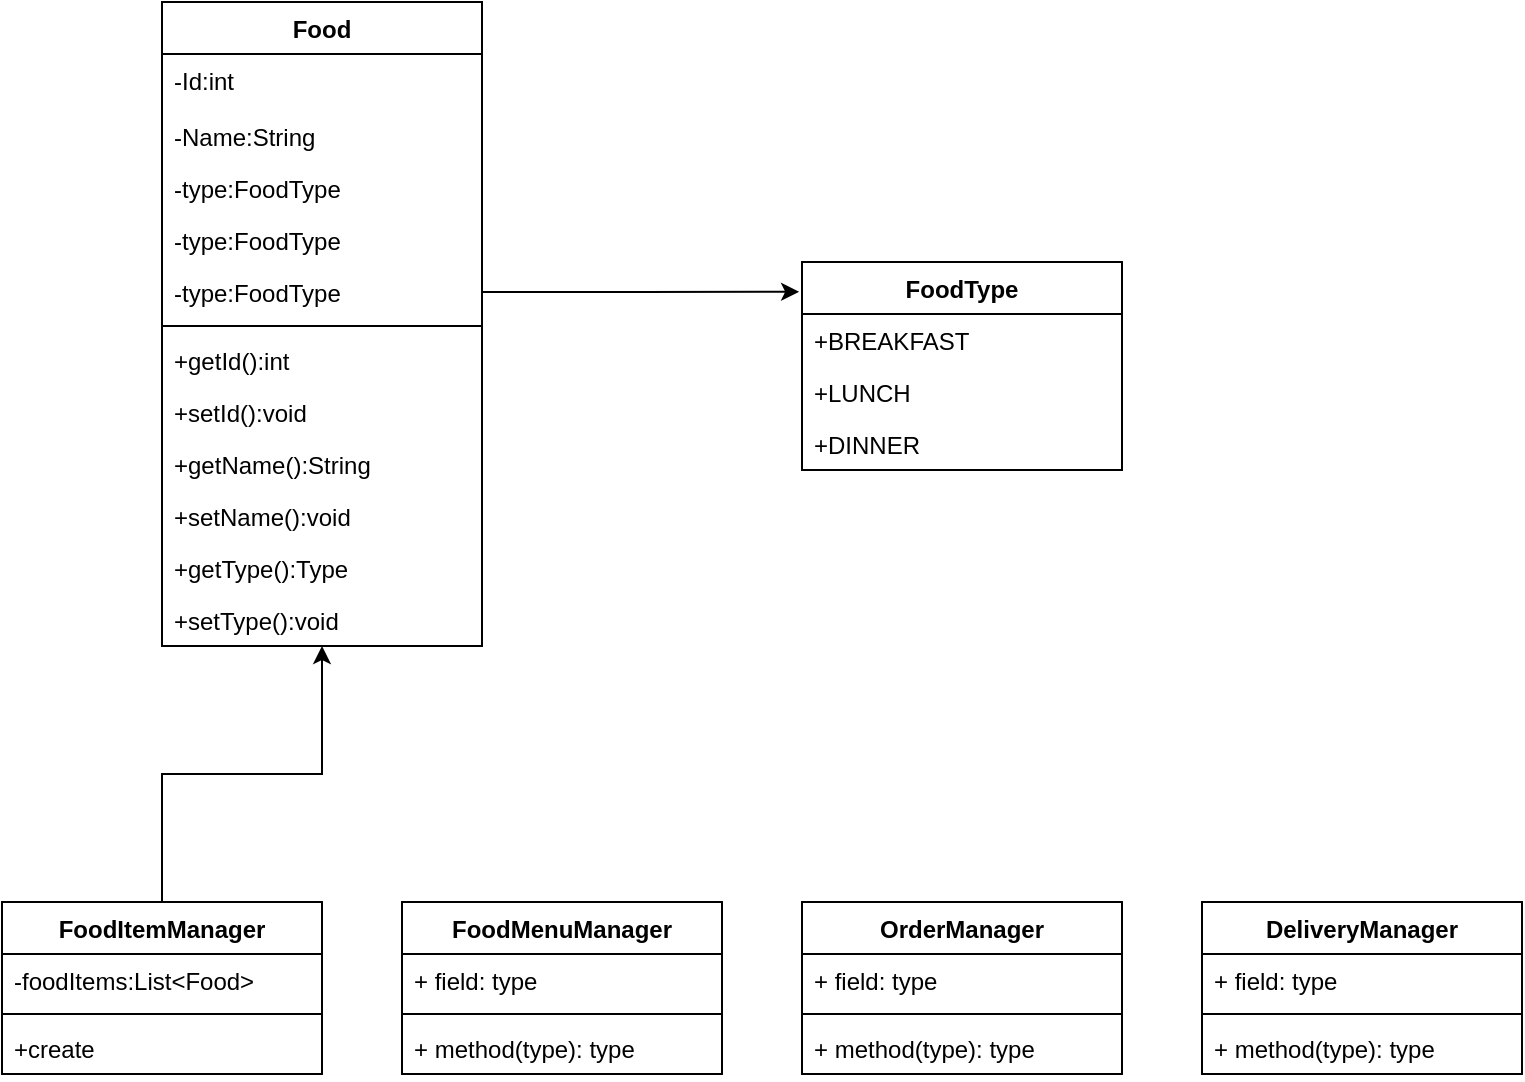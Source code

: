 <mxfile version="22.1.21" type="device">
  <diagram name="ClassDiagram" id="p9Y9T4phwrzaKu6vCDfL">
    <mxGraphModel dx="989" dy="581" grid="1" gridSize="10" guides="1" tooltips="1" connect="1" arrows="1" fold="1" page="1" pageScale="1" pageWidth="827" pageHeight="1169" math="0" shadow="0">
      <root>
        <mxCell id="0" />
        <mxCell id="1" parent="0" />
        <mxCell id="wKLZwY7ztb6qbdAIrqnW-5" value="Food" style="swimlane;fontStyle=1;align=center;verticalAlign=top;childLayout=stackLayout;horizontal=1;startSize=26;horizontalStack=0;resizeParent=1;resizeParentMax=0;resizeLast=0;collapsible=1;marginBottom=0;whiteSpace=wrap;html=1;" vertex="1" parent="1">
          <mxGeometry x="120" y="160" width="160" height="322" as="geometry" />
        </mxCell>
        <mxCell id="wKLZwY7ztb6qbdAIrqnW-2" value="-Id:int" style="text;strokeColor=none;fillColor=none;align=left;verticalAlign=top;spacingLeft=4;spacingRight=4;overflow=hidden;rotatable=0;points=[[0,0.5],[1,0.5]];portConstraint=eastwest;whiteSpace=wrap;html=1;" vertex="1" parent="wKLZwY7ztb6qbdAIrqnW-5">
          <mxGeometry y="26" width="160" height="28" as="geometry" />
        </mxCell>
        <mxCell id="wKLZwY7ztb6qbdAIrqnW-3" value="-Name:String" style="text;strokeColor=none;fillColor=none;align=left;verticalAlign=top;spacingLeft=4;spacingRight=4;overflow=hidden;rotatable=0;points=[[0,0.5],[1,0.5]];portConstraint=eastwest;whiteSpace=wrap;html=1;" vertex="1" parent="wKLZwY7ztb6qbdAIrqnW-5">
          <mxGeometry y="54" width="160" height="26" as="geometry" />
        </mxCell>
        <mxCell id="wKLZwY7ztb6qbdAIrqnW-44" value="-type:FoodType" style="text;strokeColor=none;fillColor=none;align=left;verticalAlign=top;spacingLeft=4;spacingRight=4;overflow=hidden;rotatable=0;points=[[0,0.5],[1,0.5]];portConstraint=eastwest;whiteSpace=wrap;html=1;" vertex="1" parent="wKLZwY7ztb6qbdAIrqnW-5">
          <mxGeometry y="80" width="160" height="26" as="geometry" />
        </mxCell>
        <mxCell id="wKLZwY7ztb6qbdAIrqnW-43" value="-type:FoodType" style="text;strokeColor=none;fillColor=none;align=left;verticalAlign=top;spacingLeft=4;spacingRight=4;overflow=hidden;rotatable=0;points=[[0,0.5],[1,0.5]];portConstraint=eastwest;whiteSpace=wrap;html=1;" vertex="1" parent="wKLZwY7ztb6qbdAIrqnW-5">
          <mxGeometry y="106" width="160" height="26" as="geometry" />
        </mxCell>
        <mxCell id="wKLZwY7ztb6qbdAIrqnW-4" value="-type:FoodType" style="text;strokeColor=none;fillColor=none;align=left;verticalAlign=top;spacingLeft=4;spacingRight=4;overflow=hidden;rotatable=0;points=[[0,0.5],[1,0.5]];portConstraint=eastwest;whiteSpace=wrap;html=1;" vertex="1" parent="wKLZwY7ztb6qbdAIrqnW-5">
          <mxGeometry y="132" width="160" height="26" as="geometry" />
        </mxCell>
        <mxCell id="wKLZwY7ztb6qbdAIrqnW-7" value="" style="line;strokeWidth=1;fillColor=none;align=left;verticalAlign=middle;spacingTop=-1;spacingLeft=3;spacingRight=3;rotatable=0;labelPosition=right;points=[];portConstraint=eastwest;strokeColor=inherit;" vertex="1" parent="wKLZwY7ztb6qbdAIrqnW-5">
          <mxGeometry y="158" width="160" height="8" as="geometry" />
        </mxCell>
        <mxCell id="wKLZwY7ztb6qbdAIrqnW-10" value="+getId():int" style="text;strokeColor=none;fillColor=none;align=left;verticalAlign=top;spacingLeft=4;spacingRight=4;overflow=hidden;rotatable=0;points=[[0,0.5],[1,0.5]];portConstraint=eastwest;whiteSpace=wrap;html=1;" vertex="1" parent="wKLZwY7ztb6qbdAIrqnW-5">
          <mxGeometry y="166" width="160" height="26" as="geometry" />
        </mxCell>
        <mxCell id="wKLZwY7ztb6qbdAIrqnW-8" value="+setId():void" style="text;strokeColor=none;fillColor=none;align=left;verticalAlign=top;spacingLeft=4;spacingRight=4;overflow=hidden;rotatable=0;points=[[0,0.5],[1,0.5]];portConstraint=eastwest;whiteSpace=wrap;html=1;" vertex="1" parent="wKLZwY7ztb6qbdAIrqnW-5">
          <mxGeometry y="192" width="160" height="26" as="geometry" />
        </mxCell>
        <mxCell id="wKLZwY7ztb6qbdAIrqnW-9" value="+getName():String" style="text;strokeColor=none;fillColor=none;align=left;verticalAlign=top;spacingLeft=4;spacingRight=4;overflow=hidden;rotatable=0;points=[[0,0.5],[1,0.5]];portConstraint=eastwest;whiteSpace=wrap;html=1;" vertex="1" parent="wKLZwY7ztb6qbdAIrqnW-5">
          <mxGeometry y="218" width="160" height="26" as="geometry" />
        </mxCell>
        <mxCell id="wKLZwY7ztb6qbdAIrqnW-11" value="+setName():void" style="text;strokeColor=none;fillColor=none;align=left;verticalAlign=top;spacingLeft=4;spacingRight=4;overflow=hidden;rotatable=0;points=[[0,0.5],[1,0.5]];portConstraint=eastwest;whiteSpace=wrap;html=1;" vertex="1" parent="wKLZwY7ztb6qbdAIrqnW-5">
          <mxGeometry y="244" width="160" height="26" as="geometry" />
        </mxCell>
        <mxCell id="wKLZwY7ztb6qbdAIrqnW-12" value="+getType():Type" style="text;strokeColor=none;fillColor=none;align=left;verticalAlign=top;spacingLeft=4;spacingRight=4;overflow=hidden;rotatable=0;points=[[0,0.5],[1,0.5]];portConstraint=eastwest;whiteSpace=wrap;html=1;" vertex="1" parent="wKLZwY7ztb6qbdAIrqnW-5">
          <mxGeometry y="270" width="160" height="26" as="geometry" />
        </mxCell>
        <mxCell id="wKLZwY7ztb6qbdAIrqnW-13" value="+setType():void" style="text;strokeColor=none;fillColor=none;align=left;verticalAlign=top;spacingLeft=4;spacingRight=4;overflow=hidden;rotatable=0;points=[[0,0.5],[1,0.5]];portConstraint=eastwest;whiteSpace=wrap;html=1;" vertex="1" parent="wKLZwY7ztb6qbdAIrqnW-5">
          <mxGeometry y="296" width="160" height="26" as="geometry" />
        </mxCell>
        <mxCell id="wKLZwY7ztb6qbdAIrqnW-40" style="edgeStyle=orthogonalEdgeStyle;rounded=0;orthogonalLoop=1;jettySize=auto;html=1;exitX=0.5;exitY=0;exitDx=0;exitDy=0;entryX=0.5;entryY=1;entryDx=0;entryDy=0;" edge="1" parent="1" source="wKLZwY7ztb6qbdAIrqnW-14" target="wKLZwY7ztb6qbdAIrqnW-5">
          <mxGeometry relative="1" as="geometry" />
        </mxCell>
        <mxCell id="wKLZwY7ztb6qbdAIrqnW-14" value="FoodItemManager" style="swimlane;fontStyle=1;align=center;verticalAlign=top;childLayout=stackLayout;horizontal=1;startSize=26;horizontalStack=0;resizeParent=1;resizeParentMax=0;resizeLast=0;collapsible=1;marginBottom=0;whiteSpace=wrap;html=1;" vertex="1" parent="1">
          <mxGeometry x="40" y="610" width="160" height="86" as="geometry" />
        </mxCell>
        <mxCell id="wKLZwY7ztb6qbdAIrqnW-15" value="-foodItems:List&amp;lt;Food&amp;gt;" style="text;strokeColor=none;fillColor=none;align=left;verticalAlign=top;spacingLeft=4;spacingRight=4;overflow=hidden;rotatable=0;points=[[0,0.5],[1,0.5]];portConstraint=eastwest;whiteSpace=wrap;html=1;" vertex="1" parent="wKLZwY7ztb6qbdAIrqnW-14">
          <mxGeometry y="26" width="160" height="26" as="geometry" />
        </mxCell>
        <mxCell id="wKLZwY7ztb6qbdAIrqnW-16" value="" style="line;strokeWidth=1;fillColor=none;align=left;verticalAlign=middle;spacingTop=-1;spacingLeft=3;spacingRight=3;rotatable=0;labelPosition=right;points=[];portConstraint=eastwest;strokeColor=inherit;" vertex="1" parent="wKLZwY7ztb6qbdAIrqnW-14">
          <mxGeometry y="52" width="160" height="8" as="geometry" />
        </mxCell>
        <mxCell id="wKLZwY7ztb6qbdAIrqnW-17" value="+create" style="text;strokeColor=none;fillColor=none;align=left;verticalAlign=top;spacingLeft=4;spacingRight=4;overflow=hidden;rotatable=0;points=[[0,0.5],[1,0.5]];portConstraint=eastwest;whiteSpace=wrap;html=1;" vertex="1" parent="wKLZwY7ztb6qbdAIrqnW-14">
          <mxGeometry y="60" width="160" height="26" as="geometry" />
        </mxCell>
        <mxCell id="wKLZwY7ztb6qbdAIrqnW-18" value="FoodMenuManager" style="swimlane;fontStyle=1;align=center;verticalAlign=top;childLayout=stackLayout;horizontal=1;startSize=26;horizontalStack=0;resizeParent=1;resizeParentMax=0;resizeLast=0;collapsible=1;marginBottom=0;whiteSpace=wrap;html=1;" vertex="1" parent="1">
          <mxGeometry x="240" y="610" width="160" height="86" as="geometry" />
        </mxCell>
        <mxCell id="wKLZwY7ztb6qbdAIrqnW-19" value="+ field: type" style="text;strokeColor=none;fillColor=none;align=left;verticalAlign=top;spacingLeft=4;spacingRight=4;overflow=hidden;rotatable=0;points=[[0,0.5],[1,0.5]];portConstraint=eastwest;whiteSpace=wrap;html=1;" vertex="1" parent="wKLZwY7ztb6qbdAIrqnW-18">
          <mxGeometry y="26" width="160" height="26" as="geometry" />
        </mxCell>
        <mxCell id="wKLZwY7ztb6qbdAIrqnW-20" value="" style="line;strokeWidth=1;fillColor=none;align=left;verticalAlign=middle;spacingTop=-1;spacingLeft=3;spacingRight=3;rotatable=0;labelPosition=right;points=[];portConstraint=eastwest;strokeColor=inherit;" vertex="1" parent="wKLZwY7ztb6qbdAIrqnW-18">
          <mxGeometry y="52" width="160" height="8" as="geometry" />
        </mxCell>
        <mxCell id="wKLZwY7ztb6qbdAIrqnW-21" value="+ method(type): type" style="text;strokeColor=none;fillColor=none;align=left;verticalAlign=top;spacingLeft=4;spacingRight=4;overflow=hidden;rotatable=0;points=[[0,0.5],[1,0.5]];portConstraint=eastwest;whiteSpace=wrap;html=1;" vertex="1" parent="wKLZwY7ztb6qbdAIrqnW-18">
          <mxGeometry y="60" width="160" height="26" as="geometry" />
        </mxCell>
        <mxCell id="wKLZwY7ztb6qbdAIrqnW-22" value="OrderManager" style="swimlane;fontStyle=1;align=center;verticalAlign=top;childLayout=stackLayout;horizontal=1;startSize=26;horizontalStack=0;resizeParent=1;resizeParentMax=0;resizeLast=0;collapsible=1;marginBottom=0;whiteSpace=wrap;html=1;" vertex="1" parent="1">
          <mxGeometry x="440" y="610" width="160" height="86" as="geometry" />
        </mxCell>
        <mxCell id="wKLZwY7ztb6qbdAIrqnW-23" value="+ field: type" style="text;strokeColor=none;fillColor=none;align=left;verticalAlign=top;spacingLeft=4;spacingRight=4;overflow=hidden;rotatable=0;points=[[0,0.5],[1,0.5]];portConstraint=eastwest;whiteSpace=wrap;html=1;" vertex="1" parent="wKLZwY7ztb6qbdAIrqnW-22">
          <mxGeometry y="26" width="160" height="26" as="geometry" />
        </mxCell>
        <mxCell id="wKLZwY7ztb6qbdAIrqnW-24" value="" style="line;strokeWidth=1;fillColor=none;align=left;verticalAlign=middle;spacingTop=-1;spacingLeft=3;spacingRight=3;rotatable=0;labelPosition=right;points=[];portConstraint=eastwest;strokeColor=inherit;" vertex="1" parent="wKLZwY7ztb6qbdAIrqnW-22">
          <mxGeometry y="52" width="160" height="8" as="geometry" />
        </mxCell>
        <mxCell id="wKLZwY7ztb6qbdAIrqnW-25" value="+ method(type): type" style="text;strokeColor=none;fillColor=none;align=left;verticalAlign=top;spacingLeft=4;spacingRight=4;overflow=hidden;rotatable=0;points=[[0,0.5],[1,0.5]];portConstraint=eastwest;whiteSpace=wrap;html=1;" vertex="1" parent="wKLZwY7ztb6qbdAIrqnW-22">
          <mxGeometry y="60" width="160" height="26" as="geometry" />
        </mxCell>
        <mxCell id="wKLZwY7ztb6qbdAIrqnW-26" value="DeliveryManager" style="swimlane;fontStyle=1;align=center;verticalAlign=top;childLayout=stackLayout;horizontal=1;startSize=26;horizontalStack=0;resizeParent=1;resizeParentMax=0;resizeLast=0;collapsible=1;marginBottom=0;whiteSpace=wrap;html=1;" vertex="1" parent="1">
          <mxGeometry x="640" y="610" width="160" height="86" as="geometry" />
        </mxCell>
        <mxCell id="wKLZwY7ztb6qbdAIrqnW-27" value="+ field: type" style="text;strokeColor=none;fillColor=none;align=left;verticalAlign=top;spacingLeft=4;spacingRight=4;overflow=hidden;rotatable=0;points=[[0,0.5],[1,0.5]];portConstraint=eastwest;whiteSpace=wrap;html=1;" vertex="1" parent="wKLZwY7ztb6qbdAIrqnW-26">
          <mxGeometry y="26" width="160" height="26" as="geometry" />
        </mxCell>
        <mxCell id="wKLZwY7ztb6qbdAIrqnW-28" value="" style="line;strokeWidth=1;fillColor=none;align=left;verticalAlign=middle;spacingTop=-1;spacingLeft=3;spacingRight=3;rotatable=0;labelPosition=right;points=[];portConstraint=eastwest;strokeColor=inherit;" vertex="1" parent="wKLZwY7ztb6qbdAIrqnW-26">
          <mxGeometry y="52" width="160" height="8" as="geometry" />
        </mxCell>
        <mxCell id="wKLZwY7ztb6qbdAIrqnW-29" value="+ method(type): type" style="text;strokeColor=none;fillColor=none;align=left;verticalAlign=top;spacingLeft=4;spacingRight=4;overflow=hidden;rotatable=0;points=[[0,0.5],[1,0.5]];portConstraint=eastwest;whiteSpace=wrap;html=1;" vertex="1" parent="wKLZwY7ztb6qbdAIrqnW-26">
          <mxGeometry y="60" width="160" height="26" as="geometry" />
        </mxCell>
        <mxCell id="wKLZwY7ztb6qbdAIrqnW-31" value="FoodType" style="swimlane;fontStyle=1;align=center;verticalAlign=top;childLayout=stackLayout;horizontal=1;startSize=26;horizontalStack=0;resizeParent=1;resizeParentMax=0;resizeLast=0;collapsible=1;marginBottom=0;whiteSpace=wrap;html=1;" vertex="1" parent="1">
          <mxGeometry x="440" y="290" width="160" height="104" as="geometry">
            <mxRectangle x="360" y="160" width="100" height="30" as="alternateBounds" />
          </mxGeometry>
        </mxCell>
        <mxCell id="wKLZwY7ztb6qbdAIrqnW-32" value="+BREAKFAST" style="text;strokeColor=none;fillColor=none;align=left;verticalAlign=top;spacingLeft=4;spacingRight=4;overflow=hidden;rotatable=0;points=[[0,0.5],[1,0.5]];portConstraint=eastwest;whiteSpace=wrap;html=1;" vertex="1" parent="wKLZwY7ztb6qbdAIrqnW-31">
          <mxGeometry y="26" width="160" height="26" as="geometry" />
        </mxCell>
        <mxCell id="wKLZwY7ztb6qbdAIrqnW-36" value="+LUNCH" style="text;strokeColor=none;fillColor=none;align=left;verticalAlign=top;spacingLeft=4;spacingRight=4;overflow=hidden;rotatable=0;points=[[0,0.5],[1,0.5]];portConstraint=eastwest;whiteSpace=wrap;html=1;" vertex="1" parent="wKLZwY7ztb6qbdAIrqnW-31">
          <mxGeometry y="52" width="160" height="26" as="geometry" />
        </mxCell>
        <mxCell id="wKLZwY7ztb6qbdAIrqnW-37" value="+DINNER" style="text;strokeColor=none;fillColor=none;align=left;verticalAlign=top;spacingLeft=4;spacingRight=4;overflow=hidden;rotatable=0;points=[[0,0.5],[1,0.5]];portConstraint=eastwest;whiteSpace=wrap;html=1;" vertex="1" parent="wKLZwY7ztb6qbdAIrqnW-31">
          <mxGeometry y="78" width="160" height="26" as="geometry" />
        </mxCell>
        <mxCell id="wKLZwY7ztb6qbdAIrqnW-42" style="edgeStyle=orthogonalEdgeStyle;rounded=0;orthogonalLoop=1;jettySize=auto;html=1;exitX=1;exitY=0.5;exitDx=0;exitDy=0;entryX=-0.009;entryY=0.143;entryDx=0;entryDy=0;entryPerimeter=0;" edge="1" parent="1" source="wKLZwY7ztb6qbdAIrqnW-4" target="wKLZwY7ztb6qbdAIrqnW-31">
          <mxGeometry relative="1" as="geometry" />
        </mxCell>
      </root>
    </mxGraphModel>
  </diagram>
</mxfile>

